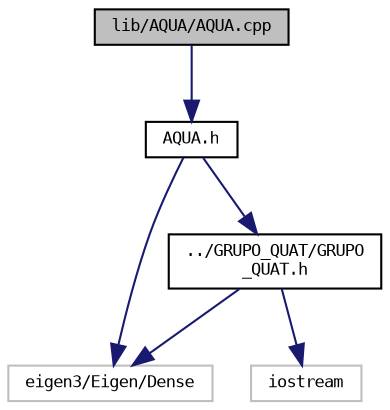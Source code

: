 digraph "lib/AQUA/AQUA.cpp"
{
 // LATEX_PDF_SIZE
  bgcolor="transparent";
  edge [fontname="DejaVuSansMono",fontsize="8",labelfontname="DejaVuSansMono",labelfontsize="8"];
  node [fontname="DejaVuSansMono",fontsize="8",shape=record];
  Node1 [label="lib/AQUA/AQUA.cpp",height=0.2,width=0.4,color="black", fillcolor="grey75", style="filled", fontcolor="black",tooltip=" "];
  Node1 -> Node2 [color="midnightblue",fontsize="8",style="solid",fontname="DejaVuSansMono"];
  Node2 [label="AQUA.h",height=0.2,width=0.4,color="black",URL="$AQUA_8h.html",tooltip=" "];
  Node2 -> Node3 [color="midnightblue",fontsize="8",style="solid",fontname="DejaVuSansMono"];
  Node3 [label="eigen3/Eigen/Dense",height=0.2,width=0.4,color="grey75",tooltip=" "];
  Node2 -> Node4 [color="midnightblue",fontsize="8",style="solid",fontname="DejaVuSansMono"];
  Node4 [label="../GRUPO_QUAT/GRUPO\l_QUAT.h",height=0.2,width=0.4,color="black",URL="$GRUPO__QUAT_8h.html",tooltip="Cabecalho com funcoes de quaternion."];
  Node4 -> Node3 [color="midnightblue",fontsize="8",style="solid",fontname="DejaVuSansMono"];
  Node4 -> Node5 [color="midnightblue",fontsize="8",style="solid",fontname="DejaVuSansMono"];
  Node5 [label="iostream",height=0.2,width=0.4,color="grey75",tooltip=" "];
}
